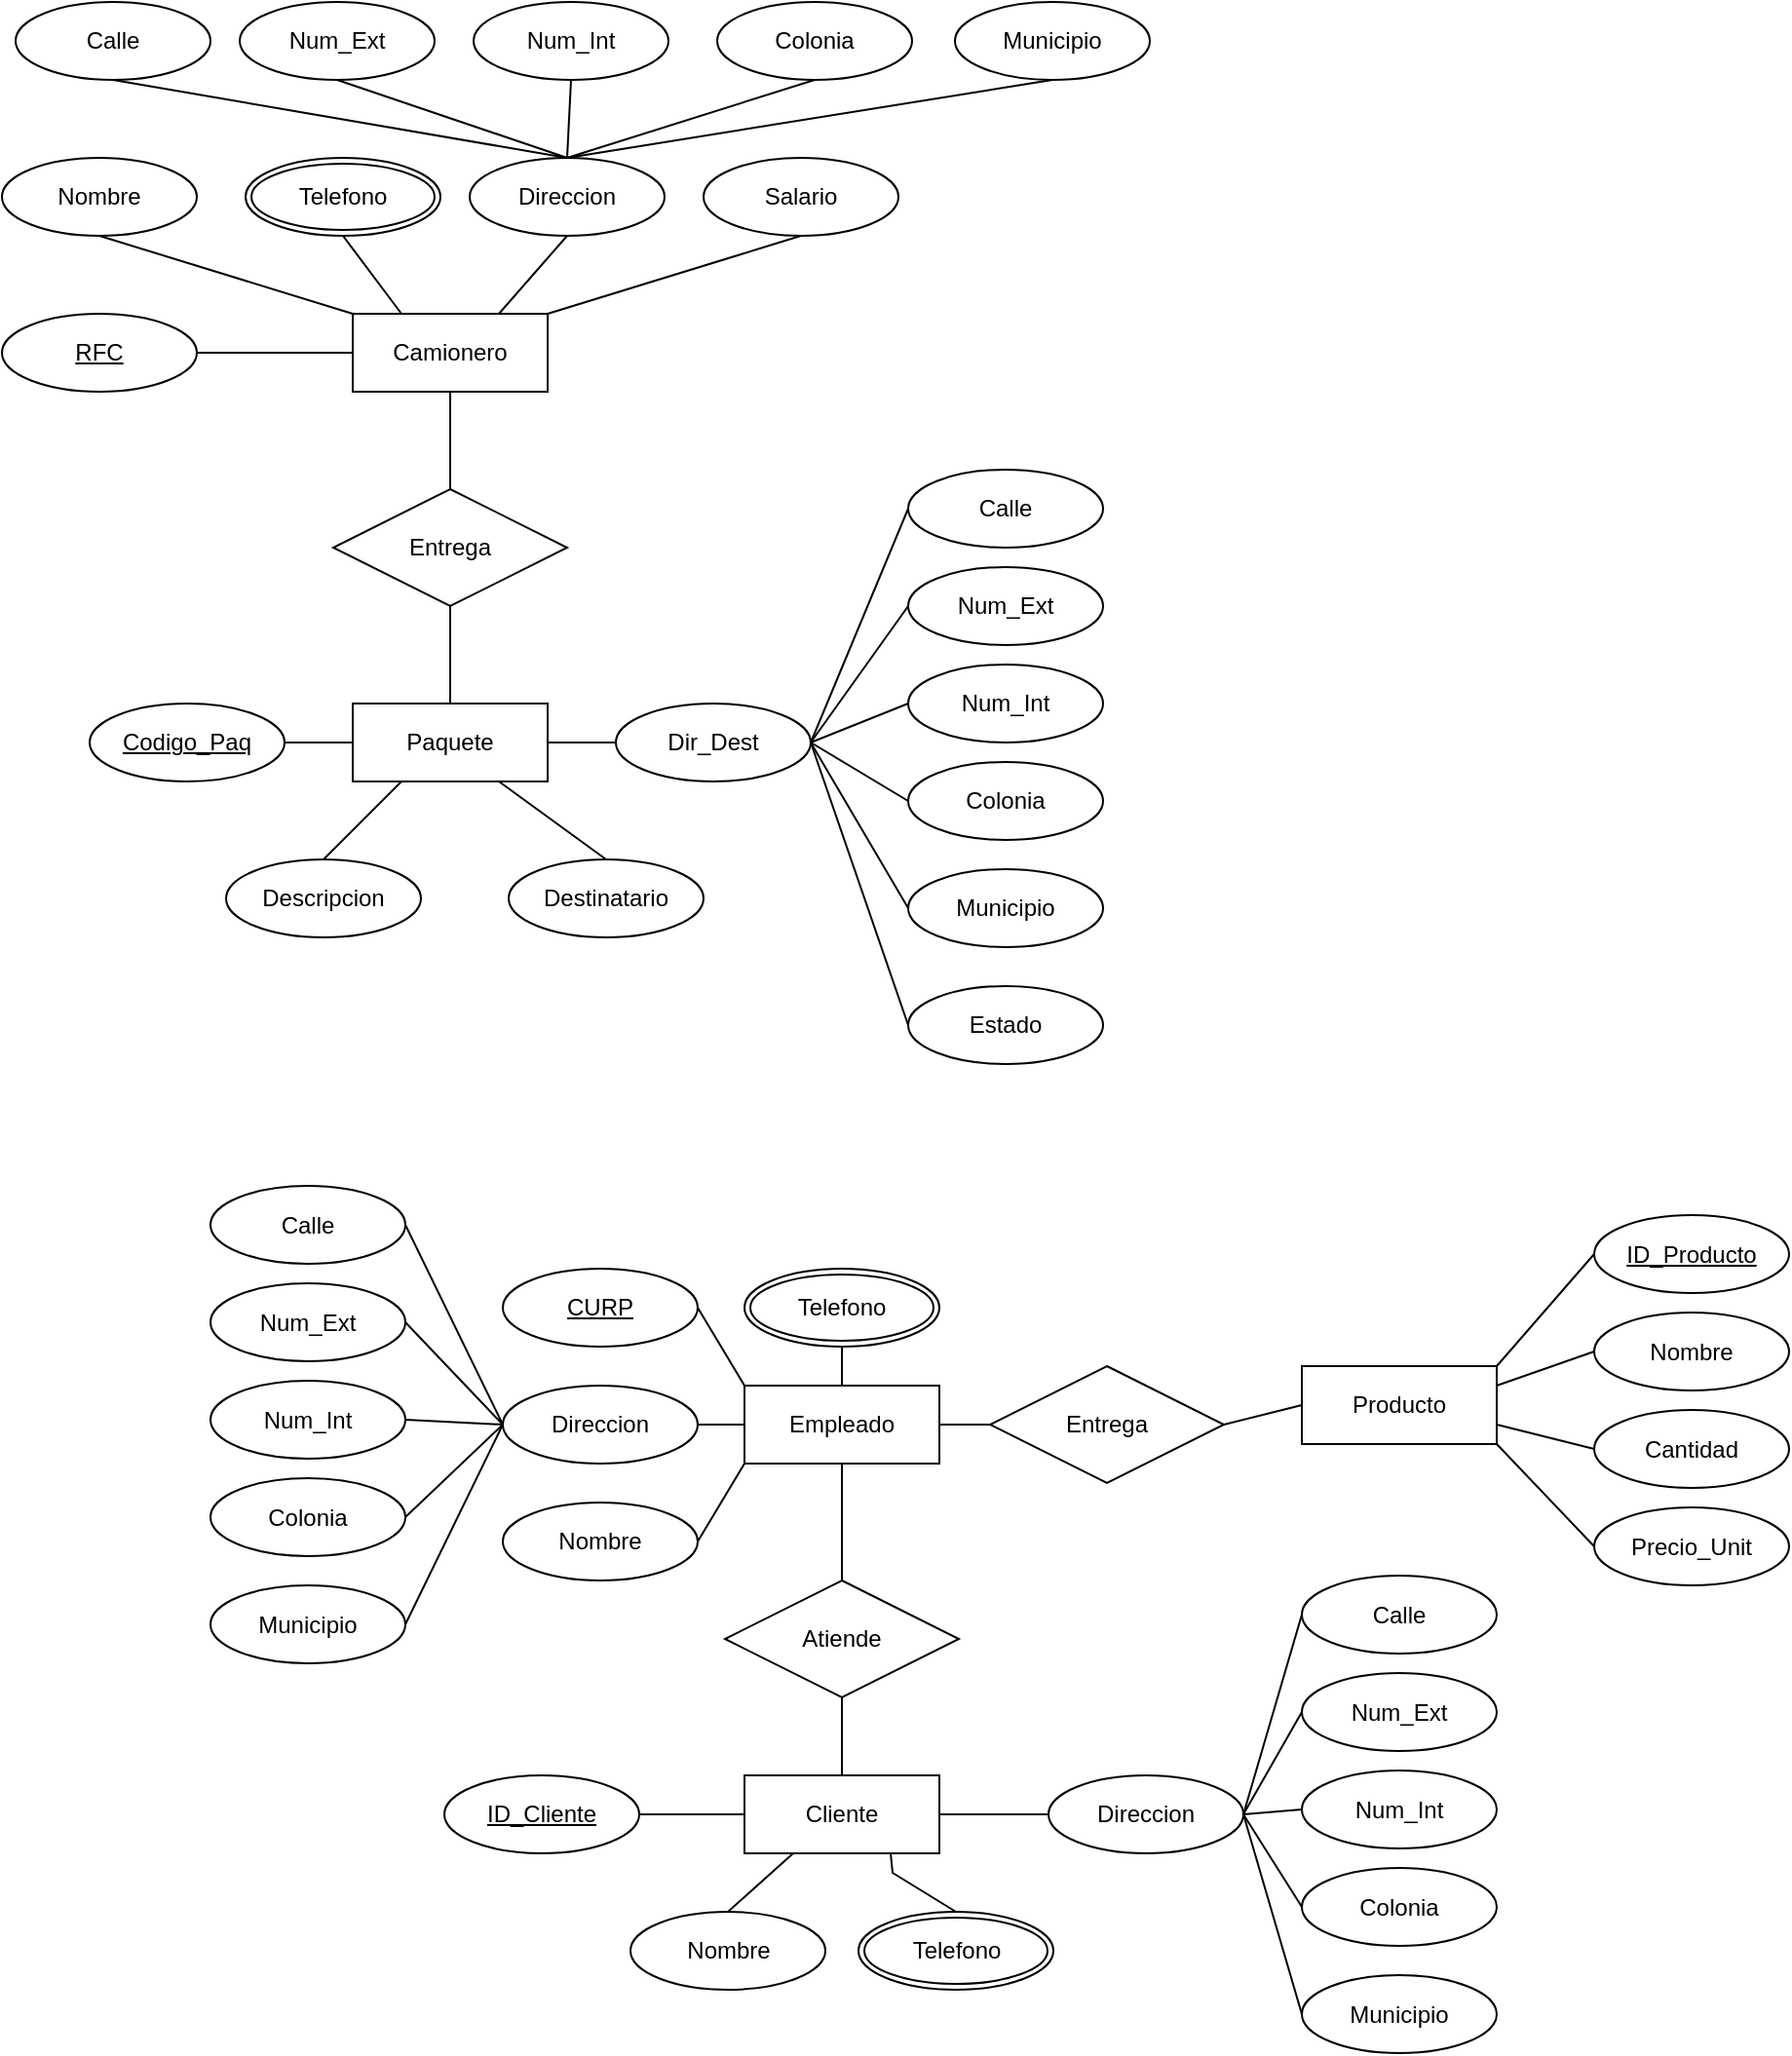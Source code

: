 <mxfile version="24.4.4" type="github">
  <diagram name="Page-1" id="F2wObzFkL9Ld8bVrgQpd">
    <mxGraphModel dx="1434" dy="789" grid="1" gridSize="10" guides="1" tooltips="1" connect="1" arrows="1" fold="1" page="1" pageScale="1" pageWidth="850" pageHeight="1100" math="0" shadow="0">
      <root>
        <mxCell id="0" />
        <mxCell id="1" parent="0" />
        <mxCell id="Nc63QevifEA5sTJZHli5-1" value="Paquete" style="whiteSpace=wrap;html=1;align=center;" vertex="1" parent="1">
          <mxGeometry x="323" y="370" width="100" height="40" as="geometry" />
        </mxCell>
        <mxCell id="Nc63QevifEA5sTJZHli5-2" value="Camionero" style="whiteSpace=wrap;html=1;align=center;" vertex="1" parent="1">
          <mxGeometry x="323" y="170" width="100" height="40" as="geometry" />
        </mxCell>
        <mxCell id="Nc63QevifEA5sTJZHli5-3" value="Entrega" style="shape=rhombus;perimeter=rhombusPerimeter;whiteSpace=wrap;html=1;align=center;" vertex="1" parent="1">
          <mxGeometry x="313" y="260" width="120" height="60" as="geometry" />
        </mxCell>
        <mxCell id="Nc63QevifEA5sTJZHli5-4" value="" style="endArrow=none;html=1;rounded=0;exitX=0.5;exitY=0;exitDx=0;exitDy=0;entryX=0.5;entryY=1;entryDx=0;entryDy=0;" edge="1" parent="1" source="Nc63QevifEA5sTJZHli5-1" target="Nc63QevifEA5sTJZHli5-3">
          <mxGeometry relative="1" as="geometry">
            <mxPoint x="288" y="300" as="sourcePoint" />
            <mxPoint x="448" y="300" as="targetPoint" />
          </mxGeometry>
        </mxCell>
        <mxCell id="Nc63QevifEA5sTJZHli5-5" value="" style="endArrow=none;html=1;rounded=0;exitX=0.5;exitY=1;exitDx=0;exitDy=0;entryX=0.5;entryY=0;entryDx=0;entryDy=0;" edge="1" parent="1" source="Nc63QevifEA5sTJZHli5-2" target="Nc63QevifEA5sTJZHli5-3">
          <mxGeometry relative="1" as="geometry">
            <mxPoint x="288" y="300" as="sourcePoint" />
            <mxPoint x="448" y="300" as="targetPoint" />
          </mxGeometry>
        </mxCell>
        <mxCell id="Nc63QevifEA5sTJZHli5-6" value="Municipio" style="ellipse;whiteSpace=wrap;html=1;align=center;" vertex="1" parent="1">
          <mxGeometry x="632" y="10" width="100" height="40" as="geometry" />
        </mxCell>
        <mxCell id="Nc63QevifEA5sTJZHli5-8" value="Salario" style="ellipse;whiteSpace=wrap;html=1;align=center;" vertex="1" parent="1">
          <mxGeometry x="503" y="90" width="100" height="40" as="geometry" />
        </mxCell>
        <mxCell id="Nc63QevifEA5sTJZHli5-9" value="Direccion" style="ellipse;whiteSpace=wrap;html=1;align=center;" vertex="1" parent="1">
          <mxGeometry x="383" y="90" width="100" height="40" as="geometry" />
        </mxCell>
        <mxCell id="Nc63QevifEA5sTJZHli5-11" value="Nombre" style="ellipse;whiteSpace=wrap;html=1;align=center;" vertex="1" parent="1">
          <mxGeometry x="143" y="90" width="100" height="40" as="geometry" />
        </mxCell>
        <mxCell id="Nc63QevifEA5sTJZHli5-12" value="RFC" style="ellipse;whiteSpace=wrap;html=1;align=center;fontStyle=4;" vertex="1" parent="1">
          <mxGeometry x="143" y="170" width="100" height="40" as="geometry" />
        </mxCell>
        <mxCell id="Nc63QevifEA5sTJZHli5-13" value="Telefono" style="ellipse;shape=doubleEllipse;margin=3;whiteSpace=wrap;html=1;align=center;" vertex="1" parent="1">
          <mxGeometry x="268" y="90" width="100" height="40" as="geometry" />
        </mxCell>
        <mxCell id="Nc63QevifEA5sTJZHli5-15" value="" style="endArrow=none;html=1;rounded=0;exitX=0.5;exitY=1;exitDx=0;exitDy=0;entryX=1;entryY=0;entryDx=0;entryDy=0;" edge="1" parent="1" source="Nc63QevifEA5sTJZHli5-8" target="Nc63QevifEA5sTJZHli5-2">
          <mxGeometry relative="1" as="geometry">
            <mxPoint x="288" y="300" as="sourcePoint" />
            <mxPoint x="448" y="300" as="targetPoint" />
          </mxGeometry>
        </mxCell>
        <mxCell id="Nc63QevifEA5sTJZHli5-16" value="" style="endArrow=none;html=1;rounded=0;exitX=0.75;exitY=0;exitDx=0;exitDy=0;entryX=0.5;entryY=1;entryDx=0;entryDy=0;" edge="1" parent="1" source="Nc63QevifEA5sTJZHli5-2" target="Nc63QevifEA5sTJZHli5-9">
          <mxGeometry relative="1" as="geometry">
            <mxPoint x="288" y="300" as="sourcePoint" />
            <mxPoint x="448" y="300" as="targetPoint" />
          </mxGeometry>
        </mxCell>
        <mxCell id="Nc63QevifEA5sTJZHli5-17" value="" style="endArrow=none;html=1;rounded=0;exitX=0.5;exitY=1;exitDx=0;exitDy=0;entryX=0.25;entryY=0;entryDx=0;entryDy=0;" edge="1" parent="1" source="Nc63QevifEA5sTJZHli5-13" target="Nc63QevifEA5sTJZHli5-2">
          <mxGeometry relative="1" as="geometry">
            <mxPoint x="288" y="300" as="sourcePoint" />
            <mxPoint x="448" y="300" as="targetPoint" />
          </mxGeometry>
        </mxCell>
        <mxCell id="Nc63QevifEA5sTJZHli5-18" value="" style="endArrow=none;html=1;rounded=0;exitX=0.5;exitY=1;exitDx=0;exitDy=0;entryX=0;entryY=0;entryDx=0;entryDy=0;" edge="1" parent="1" source="Nc63QevifEA5sTJZHli5-11" target="Nc63QevifEA5sTJZHli5-2">
          <mxGeometry relative="1" as="geometry">
            <mxPoint x="288" y="300" as="sourcePoint" />
            <mxPoint x="448" y="300" as="targetPoint" />
          </mxGeometry>
        </mxCell>
        <mxCell id="Nc63QevifEA5sTJZHli5-19" value="" style="endArrow=none;html=1;rounded=0;exitX=1;exitY=0.5;exitDx=0;exitDy=0;entryX=0;entryY=0.5;entryDx=0;entryDy=0;" edge="1" parent="1" source="Nc63QevifEA5sTJZHli5-12" target="Nc63QevifEA5sTJZHli5-2">
          <mxGeometry relative="1" as="geometry">
            <mxPoint x="288" y="300" as="sourcePoint" />
            <mxPoint x="448" y="300" as="targetPoint" />
          </mxGeometry>
        </mxCell>
        <mxCell id="Nc63QevifEA5sTJZHli5-20" value="Codigo_Paq" style="ellipse;whiteSpace=wrap;html=1;align=center;fontStyle=4;" vertex="1" parent="1">
          <mxGeometry x="188" y="370" width="100" height="40" as="geometry" />
        </mxCell>
        <mxCell id="Nc63QevifEA5sTJZHli5-21" value="Dir_Dest" style="ellipse;whiteSpace=wrap;html=1;align=center;" vertex="1" parent="1">
          <mxGeometry x="458" y="370" width="100" height="40" as="geometry" />
        </mxCell>
        <mxCell id="Nc63QevifEA5sTJZHli5-22" value="Descripcion" style="ellipse;whiteSpace=wrap;html=1;align=center;" vertex="1" parent="1">
          <mxGeometry x="258" y="450" width="100" height="40" as="geometry" />
        </mxCell>
        <mxCell id="Nc63QevifEA5sTJZHli5-23" value="Destinatario" style="ellipse;whiteSpace=wrap;html=1;align=center;" vertex="1" parent="1">
          <mxGeometry x="403" y="450" width="100" height="40" as="geometry" />
        </mxCell>
        <mxCell id="Nc63QevifEA5sTJZHli5-24" value="" style="endArrow=none;html=1;rounded=0;exitX=0.75;exitY=1;exitDx=0;exitDy=0;entryX=0.5;entryY=0;entryDx=0;entryDy=0;" edge="1" parent="1" source="Nc63QevifEA5sTJZHli5-1" target="Nc63QevifEA5sTJZHli5-23">
          <mxGeometry relative="1" as="geometry">
            <mxPoint x="288" y="300" as="sourcePoint" />
            <mxPoint x="448" y="300" as="targetPoint" />
          </mxGeometry>
        </mxCell>
        <mxCell id="Nc63QevifEA5sTJZHli5-25" value="" style="endArrow=none;html=1;rounded=0;exitX=0.5;exitY=0;exitDx=0;exitDy=0;entryX=0.25;entryY=1;entryDx=0;entryDy=0;" edge="1" parent="1" source="Nc63QevifEA5sTJZHli5-22" target="Nc63QevifEA5sTJZHli5-1">
          <mxGeometry relative="1" as="geometry">
            <mxPoint x="288" y="300" as="sourcePoint" />
            <mxPoint x="448" y="300" as="targetPoint" />
          </mxGeometry>
        </mxCell>
        <mxCell id="Nc63QevifEA5sTJZHli5-26" value="" style="endArrow=none;html=1;rounded=0;exitX=1;exitY=0.5;exitDx=0;exitDy=0;entryX=0;entryY=0.5;entryDx=0;entryDy=0;" edge="1" parent="1" source="Nc63QevifEA5sTJZHli5-1" target="Nc63QevifEA5sTJZHli5-21">
          <mxGeometry relative="1" as="geometry">
            <mxPoint x="288" y="300" as="sourcePoint" />
            <mxPoint x="448" y="300" as="targetPoint" />
          </mxGeometry>
        </mxCell>
        <mxCell id="Nc63QevifEA5sTJZHli5-27" value="" style="endArrow=none;html=1;rounded=0;exitX=1;exitY=0.5;exitDx=0;exitDy=0;entryX=0;entryY=0.5;entryDx=0;entryDy=0;" edge="1" parent="1" source="Nc63QevifEA5sTJZHli5-20" target="Nc63QevifEA5sTJZHli5-1">
          <mxGeometry relative="1" as="geometry">
            <mxPoint x="288" y="300" as="sourcePoint" />
            <mxPoint x="448" y="300" as="targetPoint" />
          </mxGeometry>
        </mxCell>
        <mxCell id="Nc63QevifEA5sTJZHli5-28" value="Colonia" style="ellipse;whiteSpace=wrap;html=1;align=center;" vertex="1" parent="1">
          <mxGeometry x="510" y="10" width="100" height="40" as="geometry" />
        </mxCell>
        <mxCell id="Nc63QevifEA5sTJZHli5-29" value="Num_Int" style="ellipse;whiteSpace=wrap;html=1;align=center;" vertex="1" parent="1">
          <mxGeometry x="385" y="10" width="100" height="40" as="geometry" />
        </mxCell>
        <mxCell id="Nc63QevifEA5sTJZHli5-30" value="Num_Ext" style="ellipse;whiteSpace=wrap;html=1;align=center;" vertex="1" parent="1">
          <mxGeometry x="265" y="10" width="100" height="40" as="geometry" />
        </mxCell>
        <mxCell id="Nc63QevifEA5sTJZHli5-31" value="Calle" style="ellipse;whiteSpace=wrap;html=1;align=center;" vertex="1" parent="1">
          <mxGeometry x="150" y="10" width="100" height="40" as="geometry" />
        </mxCell>
        <mxCell id="Nc63QevifEA5sTJZHli5-32" value="" style="endArrow=none;html=1;rounded=0;exitX=0.5;exitY=1;exitDx=0;exitDy=0;entryX=0.5;entryY=0;entryDx=0;entryDy=0;" edge="1" parent="1" source="Nc63QevifEA5sTJZHli5-31" target="Nc63QevifEA5sTJZHli5-9">
          <mxGeometry relative="1" as="geometry">
            <mxPoint x="288" y="300" as="sourcePoint" />
            <mxPoint x="448" y="300" as="targetPoint" />
          </mxGeometry>
        </mxCell>
        <mxCell id="Nc63QevifEA5sTJZHli5-33" value="" style="endArrow=none;html=1;rounded=0;exitX=0.5;exitY=1;exitDx=0;exitDy=0;entryX=0.5;entryY=0;entryDx=0;entryDy=0;" edge="1" parent="1" source="Nc63QevifEA5sTJZHli5-28" target="Nc63QevifEA5sTJZHli5-9">
          <mxGeometry relative="1" as="geometry">
            <mxPoint x="288" y="300" as="sourcePoint" />
            <mxPoint x="448" y="300" as="targetPoint" />
          </mxGeometry>
        </mxCell>
        <mxCell id="Nc63QevifEA5sTJZHli5-34" value="" style="endArrow=none;html=1;rounded=0;exitX=0.5;exitY=1;exitDx=0;exitDy=0;entryX=0.5;entryY=0;entryDx=0;entryDy=0;" edge="1" parent="1" source="Nc63QevifEA5sTJZHli5-29" target="Nc63QevifEA5sTJZHli5-9">
          <mxGeometry relative="1" as="geometry">
            <mxPoint x="288" y="300" as="sourcePoint" />
            <mxPoint x="448" y="300" as="targetPoint" />
          </mxGeometry>
        </mxCell>
        <mxCell id="Nc63QevifEA5sTJZHli5-35" value="" style="endArrow=none;html=1;rounded=0;exitX=0.5;exitY=1;exitDx=0;exitDy=0;entryX=0.5;entryY=0;entryDx=0;entryDy=0;" edge="1" parent="1" source="Nc63QevifEA5sTJZHli5-30" target="Nc63QevifEA5sTJZHli5-9">
          <mxGeometry relative="1" as="geometry">
            <mxPoint x="288" y="300" as="sourcePoint" />
            <mxPoint x="448" y="300" as="targetPoint" />
          </mxGeometry>
        </mxCell>
        <mxCell id="Nc63QevifEA5sTJZHli5-36" value="Colonia" style="ellipse;whiteSpace=wrap;html=1;align=center;" vertex="1" parent="1">
          <mxGeometry x="608" y="400" width="100" height="40" as="geometry" />
        </mxCell>
        <mxCell id="Nc63QevifEA5sTJZHli5-37" value="Num_Int" style="ellipse;whiteSpace=wrap;html=1;align=center;" vertex="1" parent="1">
          <mxGeometry x="608" y="350" width="100" height="40" as="geometry" />
        </mxCell>
        <mxCell id="Nc63QevifEA5sTJZHli5-38" value="Num_Ext" style="ellipse;whiteSpace=wrap;html=1;align=center;" vertex="1" parent="1">
          <mxGeometry x="608" y="300" width="100" height="40" as="geometry" />
        </mxCell>
        <mxCell id="Nc63QevifEA5sTJZHli5-39" value="Calle" style="ellipse;whiteSpace=wrap;html=1;align=center;" vertex="1" parent="1">
          <mxGeometry x="608" y="250" width="100" height="40" as="geometry" />
        </mxCell>
        <mxCell id="Nc63QevifEA5sTJZHli5-40" value="" style="endArrow=none;html=1;rounded=0;entryX=0;entryY=0.5;entryDx=0;entryDy=0;exitX=1;exitY=0.5;exitDx=0;exitDy=0;" edge="1" parent="1" source="Nc63QevifEA5sTJZHli5-21" target="Nc63QevifEA5sTJZHli5-37">
          <mxGeometry relative="1" as="geometry">
            <mxPoint x="238" y="330" as="sourcePoint" />
            <mxPoint x="398" y="330" as="targetPoint" />
          </mxGeometry>
        </mxCell>
        <mxCell id="Nc63QevifEA5sTJZHli5-41" value="" style="endArrow=none;html=1;rounded=0;entryX=0;entryY=0.5;entryDx=0;entryDy=0;exitX=1;exitY=0.5;exitDx=0;exitDy=0;" edge="1" parent="1" source="Nc63QevifEA5sTJZHli5-21" target="Nc63QevifEA5sTJZHli5-38">
          <mxGeometry relative="1" as="geometry">
            <mxPoint x="238" y="330" as="sourcePoint" />
            <mxPoint x="398" y="330" as="targetPoint" />
          </mxGeometry>
        </mxCell>
        <mxCell id="Nc63QevifEA5sTJZHli5-42" value="" style="endArrow=none;html=1;rounded=0;entryX=0;entryY=0.5;entryDx=0;entryDy=0;exitX=1;exitY=0.5;exitDx=0;exitDy=0;" edge="1" parent="1" source="Nc63QevifEA5sTJZHli5-21" target="Nc63QevifEA5sTJZHli5-39">
          <mxGeometry relative="1" as="geometry">
            <mxPoint x="238" y="330" as="sourcePoint" />
            <mxPoint x="398" y="330" as="targetPoint" />
          </mxGeometry>
        </mxCell>
        <mxCell id="Nc63QevifEA5sTJZHli5-44" value="Estado" style="ellipse;whiteSpace=wrap;html=1;align=center;" vertex="1" parent="1">
          <mxGeometry x="608" y="515" width="100" height="40" as="geometry" />
        </mxCell>
        <mxCell id="Nc63QevifEA5sTJZHli5-45" value="Municipio" style="ellipse;whiteSpace=wrap;html=1;align=center;" vertex="1" parent="1">
          <mxGeometry x="608" y="455" width="100" height="40" as="geometry" />
        </mxCell>
        <mxCell id="Nc63QevifEA5sTJZHli5-46" value="" style="endArrow=none;html=1;rounded=0;entryX=0;entryY=0.5;entryDx=0;entryDy=0;exitX=1;exitY=0.5;exitDx=0;exitDy=0;" edge="1" parent="1" source="Nc63QevifEA5sTJZHli5-21" target="Nc63QevifEA5sTJZHli5-44">
          <mxGeometry relative="1" as="geometry">
            <mxPoint x="238" y="330" as="sourcePoint" />
            <mxPoint x="398" y="330" as="targetPoint" />
          </mxGeometry>
        </mxCell>
        <mxCell id="Nc63QevifEA5sTJZHli5-47" value="" style="endArrow=none;html=1;rounded=0;entryX=0;entryY=0.5;entryDx=0;entryDy=0;exitX=1;exitY=0.5;exitDx=0;exitDy=0;" edge="1" parent="1" source="Nc63QevifEA5sTJZHli5-21" target="Nc63QevifEA5sTJZHli5-45">
          <mxGeometry relative="1" as="geometry">
            <mxPoint x="238" y="330" as="sourcePoint" />
            <mxPoint x="398" y="330" as="targetPoint" />
          </mxGeometry>
        </mxCell>
        <mxCell id="Nc63QevifEA5sTJZHli5-48" value="" style="endArrow=none;html=1;rounded=0;entryX=0;entryY=0.5;entryDx=0;entryDy=0;exitX=1;exitY=0.5;exitDx=0;exitDy=0;" edge="1" parent="1" source="Nc63QevifEA5sTJZHli5-21" target="Nc63QevifEA5sTJZHli5-36">
          <mxGeometry relative="1" as="geometry">
            <mxPoint x="238" y="330" as="sourcePoint" />
            <mxPoint x="398" y="330" as="targetPoint" />
          </mxGeometry>
        </mxCell>
        <mxCell id="Nc63QevifEA5sTJZHli5-49" value="" style="endArrow=none;html=1;rounded=0;entryX=0.5;entryY=1;entryDx=0;entryDy=0;exitX=0.5;exitY=0;exitDx=0;exitDy=0;" edge="1" parent="1" source="Nc63QevifEA5sTJZHli5-9" target="Nc63QevifEA5sTJZHli5-6">
          <mxGeometry relative="1" as="geometry">
            <mxPoint x="360" y="340" as="sourcePoint" />
            <mxPoint x="520" y="340" as="targetPoint" />
          </mxGeometry>
        </mxCell>
        <mxCell id="Nc63QevifEA5sTJZHli5-50" value="Empleado" style="whiteSpace=wrap;html=1;align=center;" vertex="1" parent="1">
          <mxGeometry x="524" y="720" width="100" height="40" as="geometry" />
        </mxCell>
        <mxCell id="Nc63QevifEA5sTJZHli5-51" value="Cliente" style="whiteSpace=wrap;html=1;align=center;" vertex="1" parent="1">
          <mxGeometry x="524" y="920" width="100" height="40" as="geometry" />
        </mxCell>
        <mxCell id="Nc63QevifEA5sTJZHli5-52" value="Producto" style="whiteSpace=wrap;html=1;align=center;" vertex="1" parent="1">
          <mxGeometry x="810" y="710" width="100" height="40" as="geometry" />
        </mxCell>
        <mxCell id="Nc63QevifEA5sTJZHli5-53" value="Entrega" style="shape=rhombus;perimeter=rhombusPerimeter;whiteSpace=wrap;html=1;align=center;" vertex="1" parent="1">
          <mxGeometry x="650" y="710" width="120" height="60" as="geometry" />
        </mxCell>
        <mxCell id="Nc63QevifEA5sTJZHli5-54" value="Atiende" style="shape=rhombus;perimeter=rhombusPerimeter;whiteSpace=wrap;html=1;align=center;" vertex="1" parent="1">
          <mxGeometry x="514" y="820" width="120" height="60" as="geometry" />
        </mxCell>
        <mxCell id="Nc63QevifEA5sTJZHli5-55" value="" style="endArrow=none;html=1;rounded=0;entryX=0;entryY=0.5;entryDx=0;entryDy=0;exitX=1;exitY=0.5;exitDx=0;exitDy=0;" edge="1" parent="1" source="Nc63QevifEA5sTJZHli5-50" target="Nc63QevifEA5sTJZHli5-53">
          <mxGeometry relative="1" as="geometry">
            <mxPoint x="619" y="780" as="sourcePoint" />
            <mxPoint x="639" y="740" as="targetPoint" />
          </mxGeometry>
        </mxCell>
        <mxCell id="Nc63QevifEA5sTJZHli5-57" value="" style="endArrow=none;html=1;rounded=0;exitX=0;exitY=0.5;exitDx=0;exitDy=0;entryX=1;entryY=0.5;entryDx=0;entryDy=0;" edge="1" parent="1" source="Nc63QevifEA5sTJZHli5-52" target="Nc63QevifEA5sTJZHli5-53">
          <mxGeometry relative="1" as="geometry">
            <mxPoint x="480" y="740" as="sourcePoint" />
            <mxPoint x="640" y="740" as="targetPoint" />
          </mxGeometry>
        </mxCell>
        <mxCell id="Nc63QevifEA5sTJZHli5-59" value="" style="endArrow=none;html=1;rounded=0;exitX=0.5;exitY=1;exitDx=0;exitDy=0;entryX=0.5;entryY=0;entryDx=0;entryDy=0;" edge="1" parent="1" source="Nc63QevifEA5sTJZHli5-54" target="Nc63QevifEA5sTJZHli5-51">
          <mxGeometry relative="1" as="geometry">
            <mxPoint x="694" y="830" as="sourcePoint" />
            <mxPoint x="854" y="830" as="targetPoint" />
          </mxGeometry>
        </mxCell>
        <mxCell id="Nc63QevifEA5sTJZHli5-60" value="" style="endArrow=none;html=1;rounded=0;exitX=0.5;exitY=1;exitDx=0;exitDy=0;entryX=0.5;entryY=0;entryDx=0;entryDy=0;" edge="1" parent="1" source="Nc63QevifEA5sTJZHli5-50" target="Nc63QevifEA5sTJZHli5-54">
          <mxGeometry relative="1" as="geometry">
            <mxPoint x="700" y="810" as="sourcePoint" />
            <mxPoint x="860" y="810" as="targetPoint" />
          </mxGeometry>
        </mxCell>
        <mxCell id="Nc63QevifEA5sTJZHli5-61" value="Nombre" style="ellipse;whiteSpace=wrap;html=1;align=center;" vertex="1" parent="1">
          <mxGeometry x="400" y="780" width="100" height="40" as="geometry" />
        </mxCell>
        <mxCell id="Nc63QevifEA5sTJZHli5-62" value="Direccion" style="ellipse;whiteSpace=wrap;html=1;align=center;" vertex="1" parent="1">
          <mxGeometry x="400" y="720" width="100" height="40" as="geometry" />
        </mxCell>
        <mxCell id="Nc63QevifEA5sTJZHli5-63" value="CURP" style="ellipse;whiteSpace=wrap;html=1;align=center;fontStyle=4;" vertex="1" parent="1">
          <mxGeometry x="400" y="660" width="100" height="40" as="geometry" />
        </mxCell>
        <mxCell id="Nc63QevifEA5sTJZHli5-64" value="Telefono" style="ellipse;shape=doubleEllipse;margin=3;whiteSpace=wrap;html=1;align=center;" vertex="1" parent="1">
          <mxGeometry x="524" y="660" width="100" height="40" as="geometry" />
        </mxCell>
        <mxCell id="Nc63QevifEA5sTJZHli5-65" value="" style="endArrow=none;html=1;rounded=0;exitX=1;exitY=0.5;exitDx=0;exitDy=0;entryX=0;entryY=1;entryDx=0;entryDy=0;" edge="1" parent="1" source="Nc63QevifEA5sTJZHli5-61" target="Nc63QevifEA5sTJZHli5-50">
          <mxGeometry relative="1" as="geometry">
            <mxPoint x="597" y="810" as="sourcePoint" />
            <mxPoint x="757" y="810" as="targetPoint" />
          </mxGeometry>
        </mxCell>
        <mxCell id="Nc63QevifEA5sTJZHli5-66" value="" style="endArrow=none;html=1;rounded=0;exitX=1;exitY=0.5;exitDx=0;exitDy=0;entryX=0;entryY=0.5;entryDx=0;entryDy=0;" edge="1" parent="1" source="Nc63QevifEA5sTJZHli5-62" target="Nc63QevifEA5sTJZHli5-50">
          <mxGeometry relative="1" as="geometry">
            <mxPoint x="597" y="810" as="sourcePoint" />
            <mxPoint x="757" y="810" as="targetPoint" />
          </mxGeometry>
        </mxCell>
        <mxCell id="Nc63QevifEA5sTJZHli5-67" value="" style="endArrow=none;html=1;rounded=0;entryX=1;entryY=0.5;entryDx=0;entryDy=0;exitX=0;exitY=0;exitDx=0;exitDy=0;" edge="1" parent="1" source="Nc63QevifEA5sTJZHli5-50" target="Nc63QevifEA5sTJZHli5-63">
          <mxGeometry relative="1" as="geometry">
            <mxPoint x="597" y="810" as="sourcePoint" />
            <mxPoint x="757" y="810" as="targetPoint" />
          </mxGeometry>
        </mxCell>
        <mxCell id="Nc63QevifEA5sTJZHli5-68" value="" style="endArrow=none;html=1;rounded=0;entryX=0.5;entryY=1;entryDx=0;entryDy=0;exitX=0.5;exitY=0;exitDx=0;exitDy=0;" edge="1" parent="1" source="Nc63QevifEA5sTJZHli5-50" target="Nc63QevifEA5sTJZHli5-64">
          <mxGeometry relative="1" as="geometry">
            <mxPoint x="597" y="810" as="sourcePoint" />
            <mxPoint x="757" y="810" as="targetPoint" />
          </mxGeometry>
        </mxCell>
        <mxCell id="Nc63QevifEA5sTJZHli5-69" value="Colonia" style="ellipse;whiteSpace=wrap;html=1;align=center;" vertex="1" parent="1">
          <mxGeometry x="250" y="767.5" width="100" height="40" as="geometry" />
        </mxCell>
        <mxCell id="Nc63QevifEA5sTJZHli5-70" value="Num_Int" style="ellipse;whiteSpace=wrap;html=1;align=center;" vertex="1" parent="1">
          <mxGeometry x="250" y="717.5" width="100" height="40" as="geometry" />
        </mxCell>
        <mxCell id="Nc63QevifEA5sTJZHli5-71" value="Num_Ext" style="ellipse;whiteSpace=wrap;html=1;align=center;" vertex="1" parent="1">
          <mxGeometry x="250" y="667.5" width="100" height="40" as="geometry" />
        </mxCell>
        <mxCell id="Nc63QevifEA5sTJZHli5-72" value="Calle" style="ellipse;whiteSpace=wrap;html=1;align=center;" vertex="1" parent="1">
          <mxGeometry x="250" y="617.5" width="100" height="40" as="geometry" />
        </mxCell>
        <mxCell id="Nc63QevifEA5sTJZHli5-73" value="Municipio" style="ellipse;whiteSpace=wrap;html=1;align=center;" vertex="1" parent="1">
          <mxGeometry x="250" y="822.5" width="100" height="40" as="geometry" />
        </mxCell>
        <mxCell id="Nc63QevifEA5sTJZHli5-74" value="" style="endArrow=none;html=1;rounded=0;exitX=1;exitY=0.5;exitDx=0;exitDy=0;entryX=0;entryY=0.5;entryDx=0;entryDy=0;" edge="1" parent="1" source="Nc63QevifEA5sTJZHli5-73" target="Nc63QevifEA5sTJZHli5-62">
          <mxGeometry relative="1" as="geometry">
            <mxPoint x="580" y="600" as="sourcePoint" />
            <mxPoint x="740" y="600" as="targetPoint" />
          </mxGeometry>
        </mxCell>
        <mxCell id="Nc63QevifEA5sTJZHli5-75" value="" style="endArrow=none;html=1;rounded=0;exitX=1;exitY=0.5;exitDx=0;exitDy=0;entryX=0;entryY=0.5;entryDx=0;entryDy=0;" edge="1" parent="1" source="Nc63QevifEA5sTJZHli5-69" target="Nc63QevifEA5sTJZHli5-62">
          <mxGeometry relative="1" as="geometry">
            <mxPoint x="580" y="600" as="sourcePoint" />
            <mxPoint x="740" y="600" as="targetPoint" />
          </mxGeometry>
        </mxCell>
        <mxCell id="Nc63QevifEA5sTJZHli5-76" value="" style="endArrow=none;html=1;rounded=0;exitX=1;exitY=0.5;exitDx=0;exitDy=0;entryX=0;entryY=0.5;entryDx=0;entryDy=0;" edge="1" parent="1" source="Nc63QevifEA5sTJZHli5-70" target="Nc63QevifEA5sTJZHli5-62">
          <mxGeometry relative="1" as="geometry">
            <mxPoint x="580" y="600" as="sourcePoint" />
            <mxPoint x="740" y="600" as="targetPoint" />
          </mxGeometry>
        </mxCell>
        <mxCell id="Nc63QevifEA5sTJZHli5-77" value="" style="endArrow=none;html=1;rounded=0;exitX=1;exitY=0.5;exitDx=0;exitDy=0;entryX=0;entryY=0.5;entryDx=0;entryDy=0;" edge="1" parent="1" source="Nc63QevifEA5sTJZHli5-71" target="Nc63QevifEA5sTJZHli5-62">
          <mxGeometry relative="1" as="geometry">
            <mxPoint x="580" y="600" as="sourcePoint" />
            <mxPoint x="740" y="600" as="targetPoint" />
          </mxGeometry>
        </mxCell>
        <mxCell id="Nc63QevifEA5sTJZHli5-78" value="" style="endArrow=none;html=1;rounded=0;exitX=1;exitY=0.5;exitDx=0;exitDy=0;entryX=0;entryY=0.5;entryDx=0;entryDy=0;" edge="1" parent="1" source="Nc63QevifEA5sTJZHli5-72" target="Nc63QevifEA5sTJZHli5-62">
          <mxGeometry relative="1" as="geometry">
            <mxPoint x="580" y="600" as="sourcePoint" />
            <mxPoint x="740" y="600" as="targetPoint" />
          </mxGeometry>
        </mxCell>
        <mxCell id="Nc63QevifEA5sTJZHli5-79" value="Nombre" style="ellipse;whiteSpace=wrap;html=1;align=center;" vertex="1" parent="1">
          <mxGeometry x="465.5" y="990" width="100" height="40" as="geometry" />
        </mxCell>
        <mxCell id="Nc63QevifEA5sTJZHli5-80" value="ID_Cliente" style="ellipse;whiteSpace=wrap;html=1;align=center;fontStyle=4;" vertex="1" parent="1">
          <mxGeometry x="370" y="920" width="100" height="40" as="geometry" />
        </mxCell>
        <mxCell id="Nc63QevifEA5sTJZHli5-81" value="Telefono" style="ellipse;shape=doubleEllipse;margin=3;whiteSpace=wrap;html=1;align=center;" vertex="1" parent="1">
          <mxGeometry x="582.5" y="990" width="100" height="40" as="geometry" />
        </mxCell>
        <mxCell id="Nc63QevifEA5sTJZHli5-82" value="Direccion" style="ellipse;whiteSpace=wrap;html=1;align=center;" vertex="1" parent="1">
          <mxGeometry x="680" y="920" width="100" height="40" as="geometry" />
        </mxCell>
        <mxCell id="Nc63QevifEA5sTJZHli5-83" value="" style="endArrow=none;html=1;rounded=0;exitX=1;exitY=0.5;exitDx=0;exitDy=0;entryX=0;entryY=0.5;entryDx=0;entryDy=0;" edge="1" parent="1" source="Nc63QevifEA5sTJZHli5-51" target="Nc63QevifEA5sTJZHli5-82">
          <mxGeometry relative="1" as="geometry">
            <mxPoint x="580" y="870" as="sourcePoint" />
            <mxPoint x="740" y="870" as="targetPoint" />
          </mxGeometry>
        </mxCell>
        <mxCell id="Nc63QevifEA5sTJZHli5-84" value="" style="endArrow=none;html=1;rounded=0;exitX=0.75;exitY=1;exitDx=0;exitDy=0;entryX=0.5;entryY=0;entryDx=0;entryDy=0;" edge="1" parent="1" source="Nc63QevifEA5sTJZHli5-51" target="Nc63QevifEA5sTJZHli5-81">
          <mxGeometry relative="1" as="geometry">
            <mxPoint x="580" y="870" as="sourcePoint" />
            <mxPoint x="740" y="870" as="targetPoint" />
            <Array as="points">
              <mxPoint x="600" y="970" />
            </Array>
          </mxGeometry>
        </mxCell>
        <mxCell id="Nc63QevifEA5sTJZHli5-85" value="" style="endArrow=none;html=1;rounded=0;exitX=0.5;exitY=0;exitDx=0;exitDy=0;entryX=0.25;entryY=1;entryDx=0;entryDy=0;" edge="1" parent="1" source="Nc63QevifEA5sTJZHli5-79" target="Nc63QevifEA5sTJZHli5-51">
          <mxGeometry relative="1" as="geometry">
            <mxPoint x="580" y="870" as="sourcePoint" />
            <mxPoint x="740" y="870" as="targetPoint" />
          </mxGeometry>
        </mxCell>
        <mxCell id="Nc63QevifEA5sTJZHli5-86" value="" style="endArrow=none;html=1;rounded=0;exitX=1;exitY=0.5;exitDx=0;exitDy=0;entryX=0;entryY=0.5;entryDx=0;entryDy=0;" edge="1" parent="1" source="Nc63QevifEA5sTJZHli5-80" target="Nc63QevifEA5sTJZHli5-51">
          <mxGeometry relative="1" as="geometry">
            <mxPoint x="580" y="870" as="sourcePoint" />
            <mxPoint x="740" y="870" as="targetPoint" />
          </mxGeometry>
        </mxCell>
        <mxCell id="Nc63QevifEA5sTJZHli5-87" value="Colonia" style="ellipse;whiteSpace=wrap;html=1;align=center;" vertex="1" parent="1">
          <mxGeometry x="810" y="967.5" width="100" height="40" as="geometry" />
        </mxCell>
        <mxCell id="Nc63QevifEA5sTJZHli5-88" value="Num_Int" style="ellipse;whiteSpace=wrap;html=1;align=center;" vertex="1" parent="1">
          <mxGeometry x="810" y="917.5" width="100" height="40" as="geometry" />
        </mxCell>
        <mxCell id="Nc63QevifEA5sTJZHli5-89" value="Num_Ext" style="ellipse;whiteSpace=wrap;html=1;align=center;" vertex="1" parent="1">
          <mxGeometry x="810" y="867.5" width="100" height="40" as="geometry" />
        </mxCell>
        <mxCell id="Nc63QevifEA5sTJZHli5-90" value="Calle" style="ellipse;whiteSpace=wrap;html=1;align=center;" vertex="1" parent="1">
          <mxGeometry x="810" y="817.5" width="100" height="40" as="geometry" />
        </mxCell>
        <mxCell id="Nc63QevifEA5sTJZHli5-91" value="Municipio" style="ellipse;whiteSpace=wrap;html=1;align=center;" vertex="1" parent="1">
          <mxGeometry x="810" y="1022.5" width="100" height="40" as="geometry" />
        </mxCell>
        <mxCell id="Nc63QevifEA5sTJZHli5-92" value="" style="endArrow=none;html=1;rounded=0;exitX=1;exitY=0.5;exitDx=0;exitDy=0;entryX=0;entryY=0.5;entryDx=0;entryDy=0;" edge="1" parent="1" source="Nc63QevifEA5sTJZHli5-82" target="Nc63QevifEA5sTJZHli5-91">
          <mxGeometry relative="1" as="geometry">
            <mxPoint x="580" y="870" as="sourcePoint" />
            <mxPoint x="740" y="870" as="targetPoint" />
          </mxGeometry>
        </mxCell>
        <mxCell id="Nc63QevifEA5sTJZHli5-93" value="" style="endArrow=none;html=1;rounded=0;exitX=1;exitY=0.5;exitDx=0;exitDy=0;entryX=0;entryY=0.5;entryDx=0;entryDy=0;" edge="1" parent="1" source="Nc63QevifEA5sTJZHli5-82" target="Nc63QevifEA5sTJZHli5-87">
          <mxGeometry relative="1" as="geometry">
            <mxPoint x="580" y="870" as="sourcePoint" />
            <mxPoint x="740" y="870" as="targetPoint" />
          </mxGeometry>
        </mxCell>
        <mxCell id="Nc63QevifEA5sTJZHli5-94" value="" style="endArrow=none;html=1;rounded=0;exitX=1;exitY=0.5;exitDx=0;exitDy=0;entryX=0;entryY=0.5;entryDx=0;entryDy=0;" edge="1" parent="1" source="Nc63QevifEA5sTJZHli5-82" target="Nc63QevifEA5sTJZHli5-88">
          <mxGeometry relative="1" as="geometry">
            <mxPoint x="580" y="870" as="sourcePoint" />
            <mxPoint x="740" y="870" as="targetPoint" />
          </mxGeometry>
        </mxCell>
        <mxCell id="Nc63QevifEA5sTJZHli5-95" value="" style="endArrow=none;html=1;rounded=0;exitX=1;exitY=0.5;exitDx=0;exitDy=0;entryX=0;entryY=0.5;entryDx=0;entryDy=0;" edge="1" parent="1" source="Nc63QevifEA5sTJZHli5-82" target="Nc63QevifEA5sTJZHli5-89">
          <mxGeometry relative="1" as="geometry">
            <mxPoint x="580" y="870" as="sourcePoint" />
            <mxPoint x="740" y="870" as="targetPoint" />
          </mxGeometry>
        </mxCell>
        <mxCell id="Nc63QevifEA5sTJZHli5-96" value="" style="endArrow=none;html=1;rounded=0;exitX=1;exitY=0.5;exitDx=0;exitDy=0;entryX=0;entryY=0.5;entryDx=0;entryDy=0;" edge="1" parent="1" source="Nc63QevifEA5sTJZHli5-82" target="Nc63QevifEA5sTJZHli5-90">
          <mxGeometry relative="1" as="geometry">
            <mxPoint x="580" y="870" as="sourcePoint" />
            <mxPoint x="740" y="870" as="targetPoint" />
          </mxGeometry>
        </mxCell>
        <mxCell id="Nc63QevifEA5sTJZHli5-97" value="ID_Producto" style="ellipse;whiteSpace=wrap;html=1;align=center;fontStyle=4;" vertex="1" parent="1">
          <mxGeometry x="960" y="632.5" width="100" height="40" as="geometry" />
        </mxCell>
        <mxCell id="Nc63QevifEA5sTJZHli5-98" value="Nombre" style="ellipse;whiteSpace=wrap;html=1;align=center;" vertex="1" parent="1">
          <mxGeometry x="960" y="682.5" width="100" height="40" as="geometry" />
        </mxCell>
        <mxCell id="Nc63QevifEA5sTJZHli5-99" value="Cantidad" style="ellipse;whiteSpace=wrap;html=1;align=center;" vertex="1" parent="1">
          <mxGeometry x="960" y="732.5" width="100" height="40" as="geometry" />
        </mxCell>
        <mxCell id="Nc63QevifEA5sTJZHli5-100" value="Precio_Unit" style="ellipse;whiteSpace=wrap;html=1;align=center;" vertex="1" parent="1">
          <mxGeometry x="960" y="782.5" width="100" height="40" as="geometry" />
        </mxCell>
        <mxCell id="Nc63QevifEA5sTJZHli5-101" value="" style="endArrow=none;html=1;rounded=0;entryX=0;entryY=0.5;entryDx=0;entryDy=0;exitX=1;exitY=1;exitDx=0;exitDy=0;" edge="1" parent="1" source="Nc63QevifEA5sTJZHli5-52" target="Nc63QevifEA5sTJZHli5-100">
          <mxGeometry relative="1" as="geometry">
            <mxPoint x="450" y="770" as="sourcePoint" />
            <mxPoint x="610" y="770" as="targetPoint" />
          </mxGeometry>
        </mxCell>
        <mxCell id="Nc63QevifEA5sTJZHli5-102" value="" style="endArrow=none;html=1;rounded=0;entryX=0;entryY=0.5;entryDx=0;entryDy=0;exitX=1;exitY=0.75;exitDx=0;exitDy=0;" edge="1" parent="1" source="Nc63QevifEA5sTJZHli5-52" target="Nc63QevifEA5sTJZHli5-99">
          <mxGeometry relative="1" as="geometry">
            <mxPoint x="450" y="770" as="sourcePoint" />
            <mxPoint x="610" y="770" as="targetPoint" />
          </mxGeometry>
        </mxCell>
        <mxCell id="Nc63QevifEA5sTJZHli5-103" value="" style="endArrow=none;html=1;rounded=0;entryX=0;entryY=0.5;entryDx=0;entryDy=0;exitX=1;exitY=0.25;exitDx=0;exitDy=0;" edge="1" parent="1" source="Nc63QevifEA5sTJZHli5-52" target="Nc63QevifEA5sTJZHli5-98">
          <mxGeometry relative="1" as="geometry">
            <mxPoint x="450" y="770" as="sourcePoint" />
            <mxPoint x="610" y="770" as="targetPoint" />
          </mxGeometry>
        </mxCell>
        <mxCell id="Nc63QevifEA5sTJZHli5-104" value="" style="endArrow=none;html=1;rounded=0;entryX=1;entryY=0;entryDx=0;entryDy=0;exitX=0;exitY=0.5;exitDx=0;exitDy=0;" edge="1" parent="1" source="Nc63QevifEA5sTJZHli5-97" target="Nc63QevifEA5sTJZHli5-52">
          <mxGeometry relative="1" as="geometry">
            <mxPoint x="450" y="770" as="sourcePoint" />
            <mxPoint x="610" y="770" as="targetPoint" />
          </mxGeometry>
        </mxCell>
      </root>
    </mxGraphModel>
  </diagram>
</mxfile>
